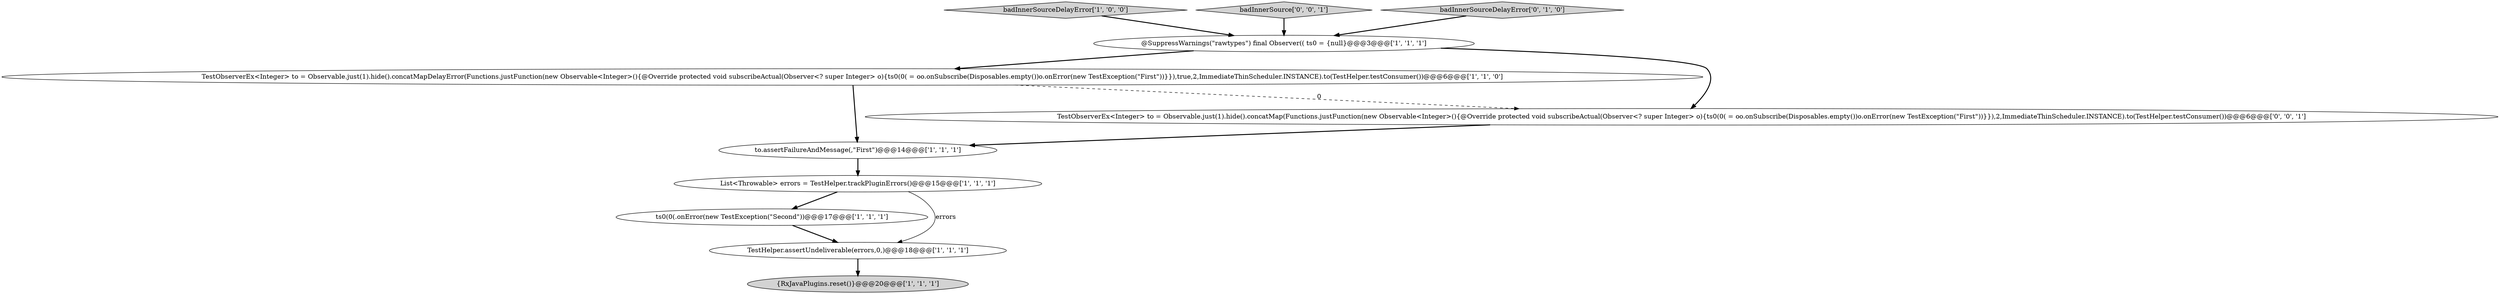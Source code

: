 digraph {
0 [style = filled, label = "List<Throwable> errors = TestHelper.trackPluginErrors()@@@15@@@['1', '1', '1']", fillcolor = white, shape = ellipse image = "AAA0AAABBB1BBB"];
4 [style = filled, label = "@SuppressWarnings(\"rawtypes\") final Observer(( ts0 = {null}@@@3@@@['1', '1', '1']", fillcolor = white, shape = ellipse image = "AAA0AAABBB1BBB"];
7 [style = filled, label = "badInnerSourceDelayError['1', '0', '0']", fillcolor = lightgray, shape = diamond image = "AAA0AAABBB1BBB"];
3 [style = filled, label = "{RxJavaPlugins.reset()}@@@20@@@['1', '1', '1']", fillcolor = lightgray, shape = ellipse image = "AAA0AAABBB1BBB"];
5 [style = filled, label = "to.assertFailureAndMessage(,\"First\")@@@14@@@['1', '1', '1']", fillcolor = white, shape = ellipse image = "AAA0AAABBB1BBB"];
1 [style = filled, label = "TestObserverEx<Integer> to = Observable.just(1).hide().concatMapDelayError(Functions.justFunction(new Observable<Integer>(){@Override protected void subscribeActual(Observer<? super Integer> o){ts0(0( = oo.onSubscribe(Disposables.empty())o.onError(new TestException(\"First\"))}}),true,2,ImmediateThinScheduler.INSTANCE).to(TestHelper.testConsumer())@@@6@@@['1', '1', '0']", fillcolor = white, shape = ellipse image = "AAA0AAABBB1BBB"];
9 [style = filled, label = "badInnerSource['0', '0', '1']", fillcolor = lightgray, shape = diamond image = "AAA0AAABBB3BBB"];
8 [style = filled, label = "badInnerSourceDelayError['0', '1', '0']", fillcolor = lightgray, shape = diamond image = "AAA0AAABBB2BBB"];
6 [style = filled, label = "ts0(0(.onError(new TestException(\"Second\"))@@@17@@@['1', '1', '1']", fillcolor = white, shape = ellipse image = "AAA0AAABBB1BBB"];
10 [style = filled, label = "TestObserverEx<Integer> to = Observable.just(1).hide().concatMap(Functions.justFunction(new Observable<Integer>(){@Override protected void subscribeActual(Observer<? super Integer> o){ts0(0( = oo.onSubscribe(Disposables.empty())o.onError(new TestException(\"First\"))}}),2,ImmediateThinScheduler.INSTANCE).to(TestHelper.testConsumer())@@@6@@@['0', '0', '1']", fillcolor = white, shape = ellipse image = "AAA0AAABBB3BBB"];
2 [style = filled, label = "TestHelper.assertUndeliverable(errors,0,)@@@18@@@['1', '1', '1']", fillcolor = white, shape = ellipse image = "AAA0AAABBB1BBB"];
0->6 [style = bold, label=""];
4->10 [style = bold, label=""];
5->0 [style = bold, label=""];
7->4 [style = bold, label=""];
8->4 [style = bold, label=""];
6->2 [style = bold, label=""];
9->4 [style = bold, label=""];
10->5 [style = bold, label=""];
1->10 [style = dashed, label="0"];
4->1 [style = bold, label=""];
0->2 [style = solid, label="errors"];
2->3 [style = bold, label=""];
1->5 [style = bold, label=""];
}
